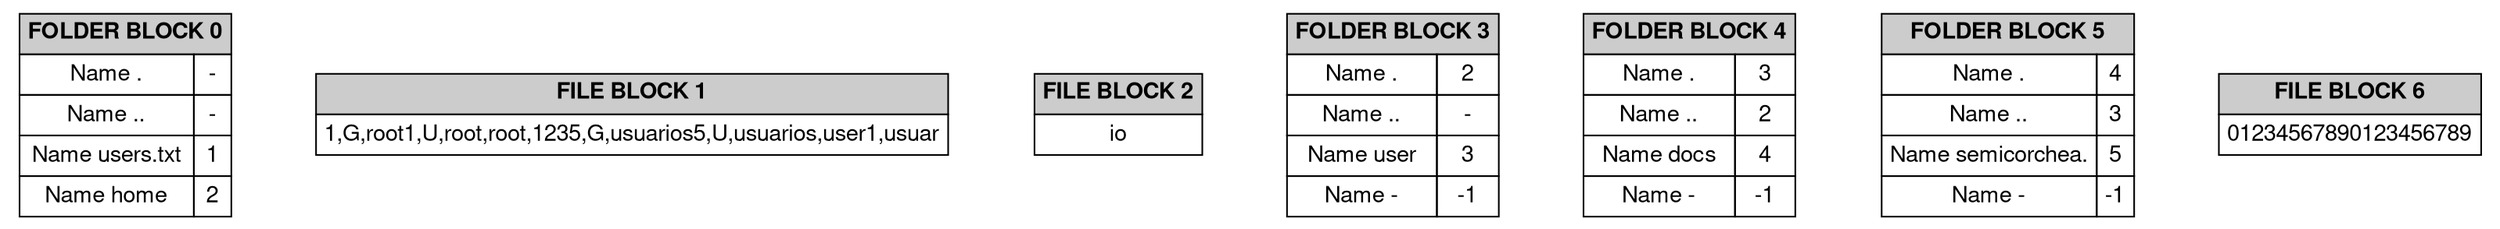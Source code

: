 digraph BlockReport {
		rankdir=TB;
		node [shape=none, fontname="Helvetica, Arial, sans-serif"];
		graph [splines=true, nodesep=0.5, ranksep=0.4];
		edge [color=black, arrowhead=normal];
	folderBlock0 [label=<
		<table border="0" cellborder="1" cellspacing="0" cellpadding="4">
			<tr><td colspan="2" bgcolor="#CCCCCC"><b>FOLDER BLOCK 0</b></td></tr>
	<tr><td>Name .</td><td>-</td></tr><tr><td>Name ..</td><td>-</td></tr><tr><td>Name users.txt</td><td>1</td></tr><tr><td>Name home</td><td>2</td></tr></table>>];
fileBlock1 [label=<
		<table border="0" cellborder="1" cellspacing="0" cellpadding="4">
			<tr><td colspan="2" bgcolor="#CCCCCC"><b>FILE BLOCK 1</b></td></tr>
	<tr><td colspan="2">1,G,root
1,U,root,root,123
5,G,usuarios
5,U,usuarios,user1,usuar</td></tr></table>>];
fileBlock2 [label=<
		<table border="0" cellborder="1" cellspacing="0" cellpadding="4">
			<tr><td colspan="2" bgcolor="#CCCCCC"><b>FILE BLOCK 2</b></td></tr>
	<tr><td colspan="2">io
</td></tr></table>>];
folderBlock3 [label=<
		<table border="0" cellborder="1" cellspacing="0" cellpadding="4">
			<tr><td colspan="2" bgcolor="#CCCCCC"><b>FOLDER BLOCK 3</b></td></tr>
	<tr><td>Name .</td><td>2</td></tr><tr><td>Name ..</td><td>-</td></tr><tr><td>Name user</td><td>3</td></tr><tr><td>Name -</td><td>-1</td></tr></table>>];
folderBlock4 [label=<
		<table border="0" cellborder="1" cellspacing="0" cellpadding="4">
			<tr><td colspan="2" bgcolor="#CCCCCC"><b>FOLDER BLOCK 4</b></td></tr>
	<tr><td>Name .</td><td>3</td></tr><tr><td>Name ..</td><td>2</td></tr><tr><td>Name docs</td><td>4</td></tr><tr><td>Name -</td><td>-1</td></tr></table>>];
folderBlock5 [label=<
		<table border="0" cellborder="1" cellspacing="0" cellpadding="4">
			<tr><td colspan="2" bgcolor="#CCCCCC"><b>FOLDER BLOCK 5</b></td></tr>
	<tr><td>Name .</td><td>4</td></tr><tr><td>Name ..</td><td>3</td></tr><tr><td>Name semicorchea.</td><td>5</td></tr><tr><td>Name -</td><td>-1</td></tr></table>>];
fileBlock6 [label=<
		<table border="0" cellborder="1" cellspacing="0" cellpadding="4">
			<tr><td colspan="2" bgcolor="#CCCCCC"><b>FILE BLOCK 6</b></td></tr>
	<tr><td colspan="2">01234567890123456789</td></tr></table>>];
}